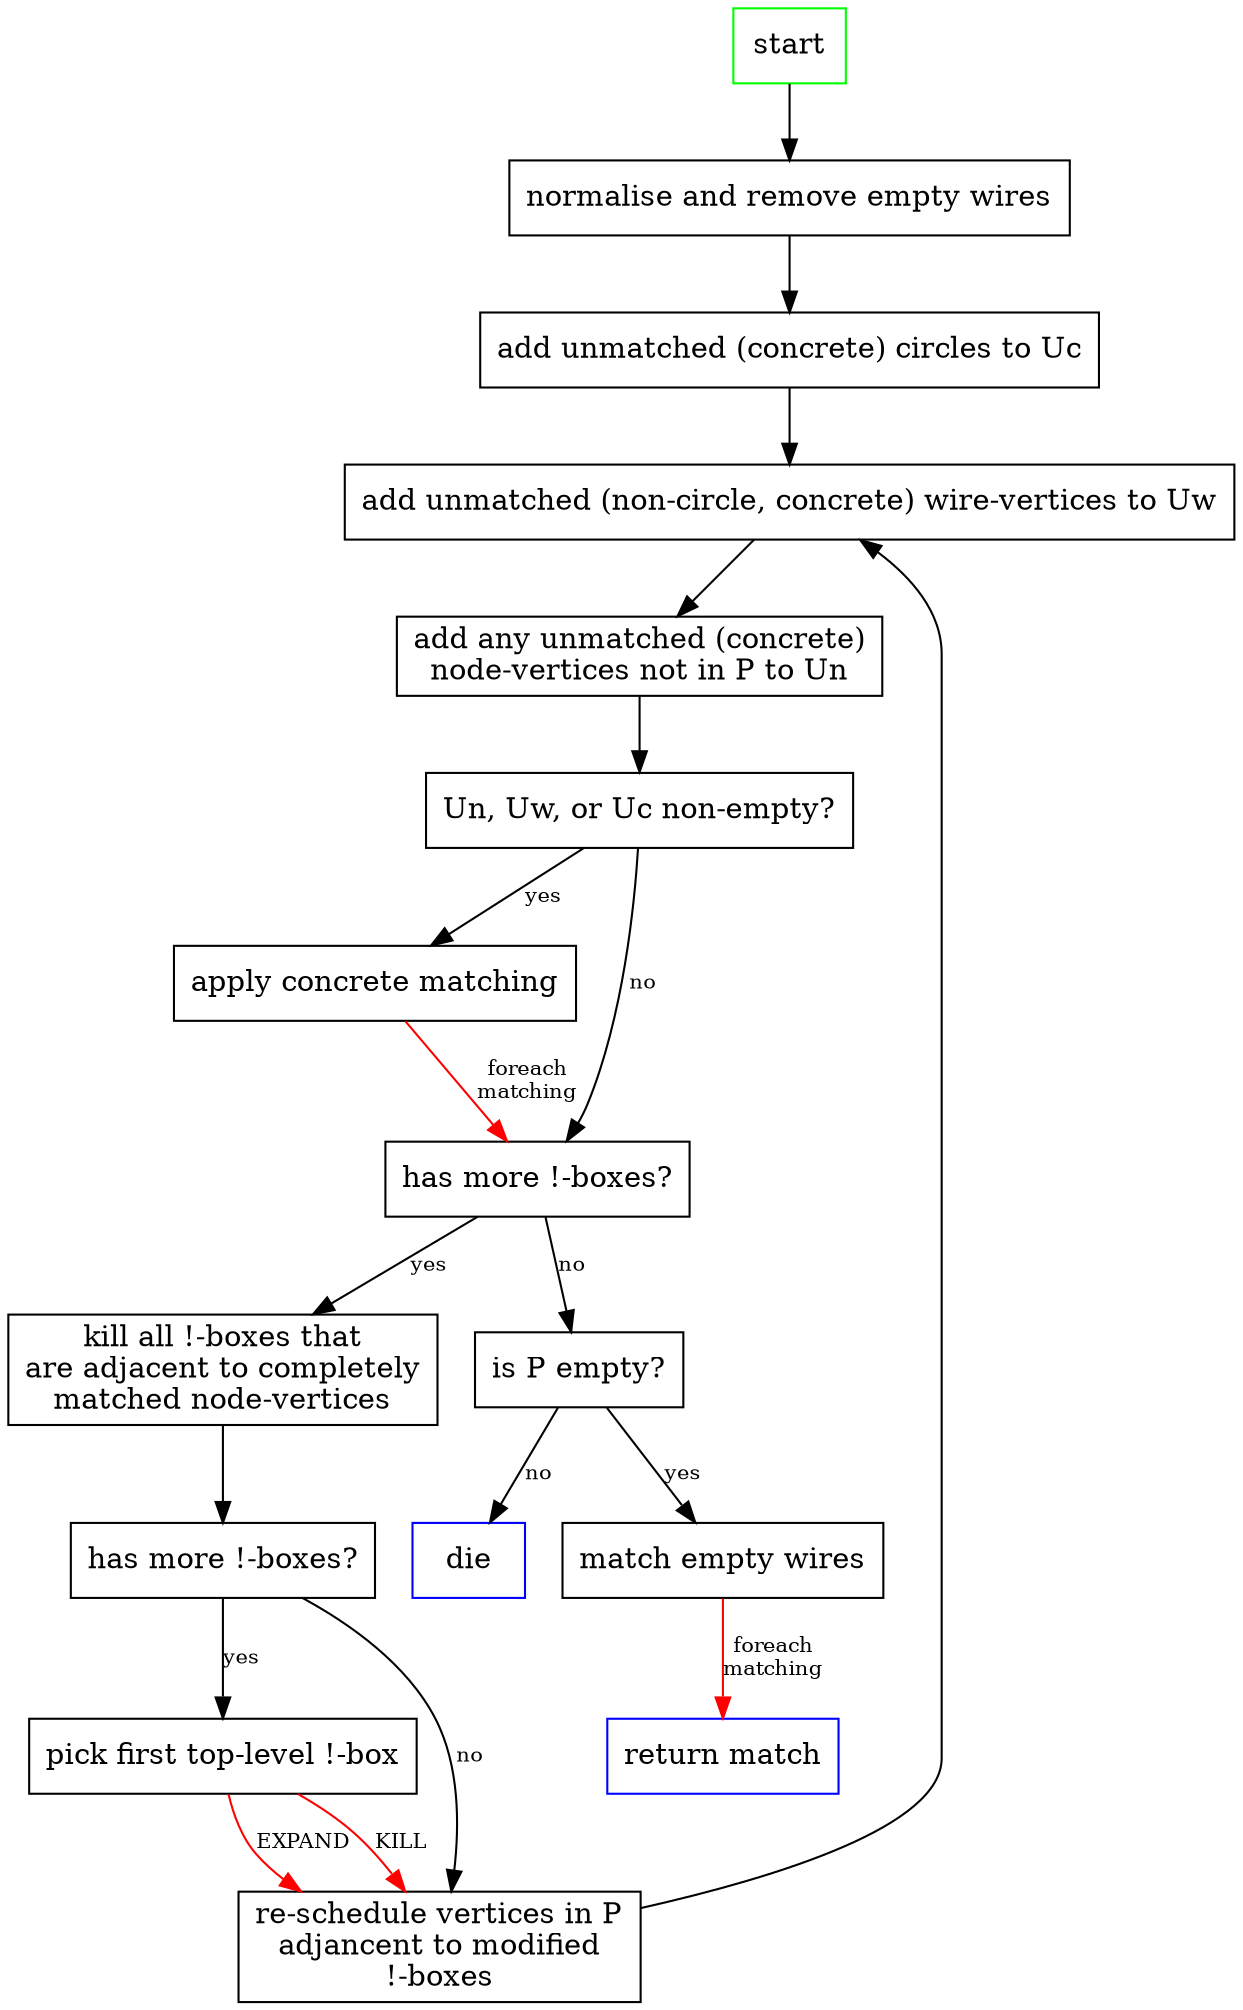 digraph {
    node [shape=box]
    edge [fontsize=10]
    
    start [color=green]
    normalise [label="normalise and remove empty wires"]
    addcircles [label="add unmatched (concrete) circles to Uc"]
    addwires [label="add unmatched (non-circle, concrete) wire-vertices to Uw"]
    addnodes [label="add any unmatched (concrete)\nnode-vertices not in P to Un"]
    unmatched [label="Un, Uw, or Uc non-empty?"]
    match [label="apply concrete matching"]
    morebang [label="has more !-boxes?"]
    morebang1 [label="has more !-boxes?"]
    pickbang [label="pick first top-level !-box"]
    schedule [label="re-schedule vertices in P\nadjancent to modified\n!-boxes"]
    killcomplete [label="kill all !-boxes that\nare adjacent to completely\nmatched node-vertices"]
    nopartial [label="is P empty?"]
    die [label=die,color=blue]
    emptywires [label="match empty wires"]
    done [label="return match",color=blue]
    
    start -> normalise -> addcircles -> addwires -> addnodes -> unmatched
    unmatched -> match [label=yes]
    unmatched -> morebang [label=no]
    match -> morebang [label="foreach\nmatching",color=red]
    morebang -> killcomplete [label=yes]
    killcomplete -> morebang1
    morebang1 -> pickbang [label=yes]
    morebang1 -> schedule [label=no]
    pickbang -> schedule [label="EXPAND",color=red]
    pickbang -> schedule [label="KILL",color=red]
    schedule -> addwires
    morebang -> nopartial [label=no]
    nopartial -> emptywires [label=yes]
    nopartial -> die [label=no]
    emptywires -> done [label="foreach\nmatching",color=red]
}